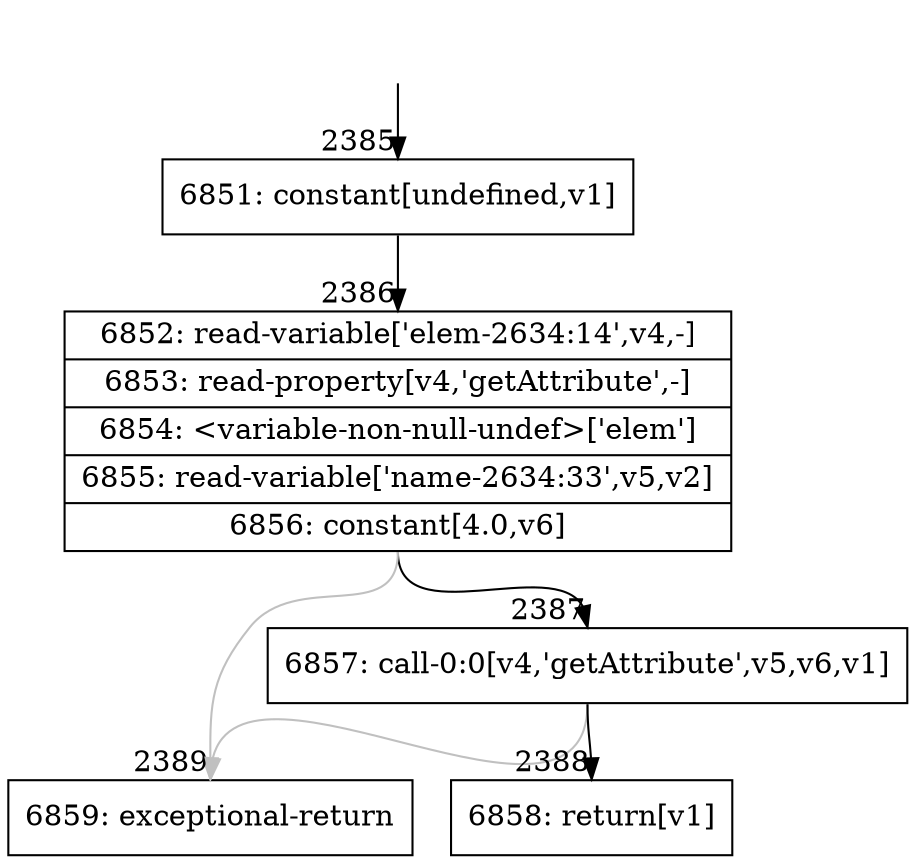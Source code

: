 digraph {
rankdir="TD"
BB_entry161[shape=none,label=""];
BB_entry161 -> BB2385 [tailport=s, headport=n, headlabel="    2385"]
BB2385 [shape=record label="{6851: constant[undefined,v1]}" ] 
BB2385 -> BB2386 [tailport=s, headport=n, headlabel="      2386"]
BB2386 [shape=record label="{6852: read-variable['elem-2634:14',v4,-]|6853: read-property[v4,'getAttribute',-]|6854: \<variable-non-null-undef\>['elem']|6855: read-variable['name-2634:33',v5,v2]|6856: constant[4.0,v6]}" ] 
BB2386 -> BB2387 [tailport=s, headport=n, headlabel="      2387"]
BB2386 -> BB2389 [tailport=s, headport=n, color=gray, headlabel="      2389"]
BB2387 [shape=record label="{6857: call-0:0[v4,'getAttribute',v5,v6,v1]}" ] 
BB2387 -> BB2388 [tailport=s, headport=n, headlabel="      2388"]
BB2387 -> BB2389 [tailport=s, headport=n, color=gray]
BB2388 [shape=record label="{6858: return[v1]}" ] 
BB2389 [shape=record label="{6859: exceptional-return}" ] 
}
